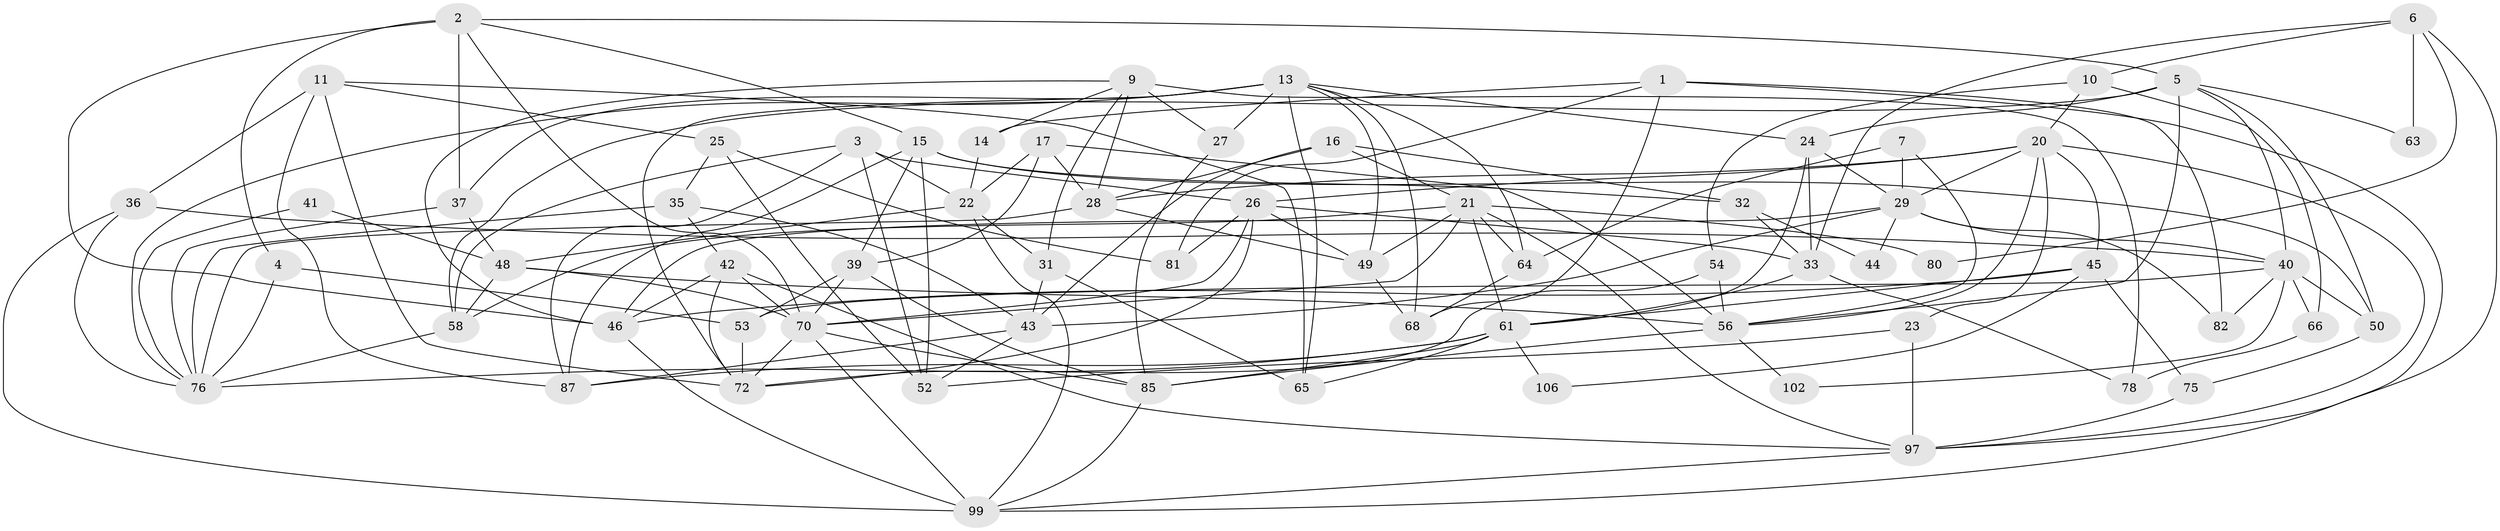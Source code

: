 // Generated by graph-tools (version 1.1) at 2025/24/03/03/25 07:24:04]
// undirected, 67 vertices, 166 edges
graph export_dot {
graph [start="1"]
  node [color=gray90,style=filled];
  1 [super="+94"];
  2 [super="+34"];
  3 [super="+12"];
  4;
  5 [super="+83"];
  6 [super="+8"];
  7;
  9 [super="+18"];
  10;
  11 [super="+84"];
  13 [super="+108"];
  14;
  15 [super="+19"];
  16 [super="+30"];
  17;
  20 [super="+59"];
  21 [super="+96"];
  22 [super="+67"];
  23;
  24 [super="+91"];
  25 [super="+103"];
  26 [super="+47"];
  27 [super="+38"];
  28 [super="+104"];
  29 [super="+100"];
  31 [super="+57"];
  32;
  33 [super="+69"];
  35;
  36 [super="+98"];
  37 [super="+101"];
  39;
  40 [super="+74"];
  41;
  42 [super="+71"];
  43 [super="+51"];
  44;
  45 [super="+90"];
  46 [super="+55"];
  48 [super="+73"];
  49 [super="+93"];
  50;
  52 [super="+60"];
  53 [super="+62"];
  54;
  56 [super="+92"];
  58;
  61 [super="+86"];
  63;
  64 [super="+79"];
  65;
  66;
  68;
  70 [super="+77"];
  72 [super="+95"];
  75;
  76 [super="+88"];
  78;
  80;
  81;
  82;
  85 [super="+89"];
  87;
  97 [super="+105"];
  99 [super="+107"];
  102;
  106;
  1 -- 99;
  1 -- 82;
  1 -- 81;
  1 -- 68;
  1 -- 14;
  2 -- 5;
  2 -- 4;
  2 -- 46;
  2 -- 37;
  2 -- 70;
  2 -- 15;
  3 -- 22 [weight=2];
  3 -- 52 [weight=2];
  3 -- 26;
  3 -- 87;
  3 -- 58;
  4 -- 76;
  4 -- 53;
  5 -- 56;
  5 -- 24;
  5 -- 50;
  5 -- 40;
  5 -- 58;
  5 -- 63;
  6 -- 33;
  6 -- 63 [weight=2];
  6 -- 80;
  6 -- 97;
  6 -- 10;
  7 -- 29;
  7 -- 56;
  7 -- 64;
  9 -- 31;
  9 -- 78;
  9 -- 14;
  9 -- 28;
  9 -- 46;
  9 -- 27;
  10 -- 66;
  10 -- 20;
  10 -- 54;
  11 -- 72;
  11 -- 36;
  11 -- 65;
  11 -- 87;
  11 -- 25;
  13 -- 65;
  13 -- 72;
  13 -- 76;
  13 -- 49;
  13 -- 68;
  13 -- 24;
  13 -- 27;
  13 -- 37;
  13 -- 64;
  14 -- 22;
  15 -- 32;
  15 -- 50;
  15 -- 52;
  15 -- 39;
  15 -- 87;
  16 -- 32;
  16 -- 43;
  16 -- 28;
  16 -- 21;
  17 -- 28;
  17 -- 39;
  17 -- 56;
  17 -- 22;
  20 -- 29;
  20 -- 28;
  20 -- 56;
  20 -- 26;
  20 -- 97;
  20 -- 45;
  20 -- 23;
  21 -- 58;
  21 -- 61;
  21 -- 80;
  21 -- 70;
  21 -- 49;
  21 -- 64;
  21 -- 97;
  22 -- 99;
  22 -- 31 [weight=2];
  22 -- 48;
  23 -- 97;
  23 -- 52;
  24 -- 33;
  24 -- 61;
  24 -- 29;
  25 -- 35;
  25 -- 52;
  25 -- 81;
  26 -- 81;
  26 -- 70;
  26 -- 49;
  26 -- 72;
  26 -- 33;
  27 -- 85;
  28 -- 49;
  28 -- 76;
  29 -- 44;
  29 -- 82;
  29 -- 46;
  29 -- 43;
  29 -- 40;
  31 -- 65;
  31 -- 43;
  32 -- 44;
  32 -- 33;
  33 -- 78;
  33 -- 61;
  35 -- 76;
  35 -- 42;
  35 -- 43;
  36 -- 76;
  36 -- 99;
  36 -- 40;
  37 -- 76;
  37 -- 48;
  39 -- 53;
  39 -- 70;
  39 -- 85;
  40 -- 50;
  40 -- 66;
  40 -- 82;
  40 -- 53;
  40 -- 102;
  41 -- 48;
  41 -- 76;
  42 -- 72;
  42 -- 70;
  42 -- 97;
  42 -- 46;
  43 -- 52;
  43 -- 87;
  45 -- 61;
  45 -- 106;
  45 -- 75;
  45 -- 46;
  46 -- 99;
  48 -- 70;
  48 -- 58;
  48 -- 56;
  49 -- 68;
  50 -- 75;
  53 -- 72;
  54 -- 72;
  54 -- 56;
  56 -- 85;
  56 -- 102;
  58 -- 76;
  61 -- 65;
  61 -- 87;
  61 -- 76;
  61 -- 106;
  61 -- 85;
  64 -- 68;
  66 -- 78;
  70 -- 99 [weight=2];
  70 -- 72;
  70 -- 85;
  75 -- 97;
  85 -- 99;
  97 -- 99;
}
